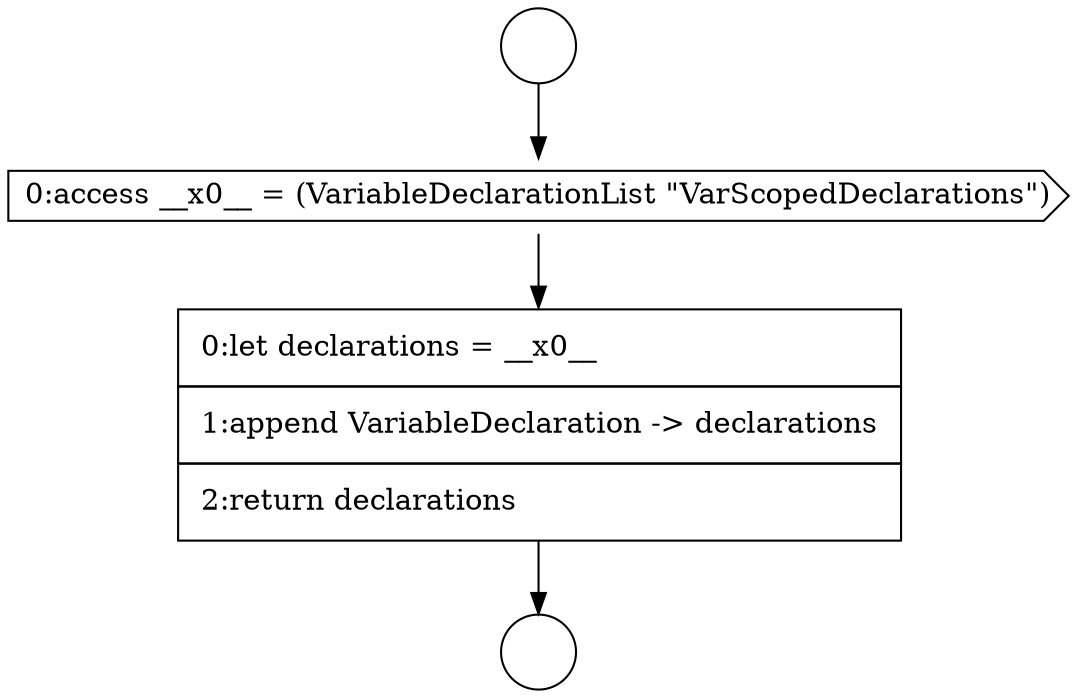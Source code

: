 digraph {
  node5651 [shape=circle label=" " color="black" fillcolor="white" style=filled]
  node5653 [shape=cds, label=<<font color="black">0:access __x0__ = (VariableDeclarationList &quot;VarScopedDeclarations&quot;)</font>> color="black" fillcolor="white" style=filled]
  node5654 [shape=none, margin=0, label=<<font color="black">
    <table border="0" cellborder="1" cellspacing="0" cellpadding="10">
      <tr><td align="left">0:let declarations = __x0__</td></tr>
      <tr><td align="left">1:append VariableDeclaration -&gt; declarations</td></tr>
      <tr><td align="left">2:return declarations</td></tr>
    </table>
  </font>> color="black" fillcolor="white" style=filled]
  node5652 [shape=circle label=" " color="black" fillcolor="white" style=filled]
  node5651 -> node5653 [ color="black"]
  node5653 -> node5654 [ color="black"]
  node5654 -> node5652 [ color="black"]
}
